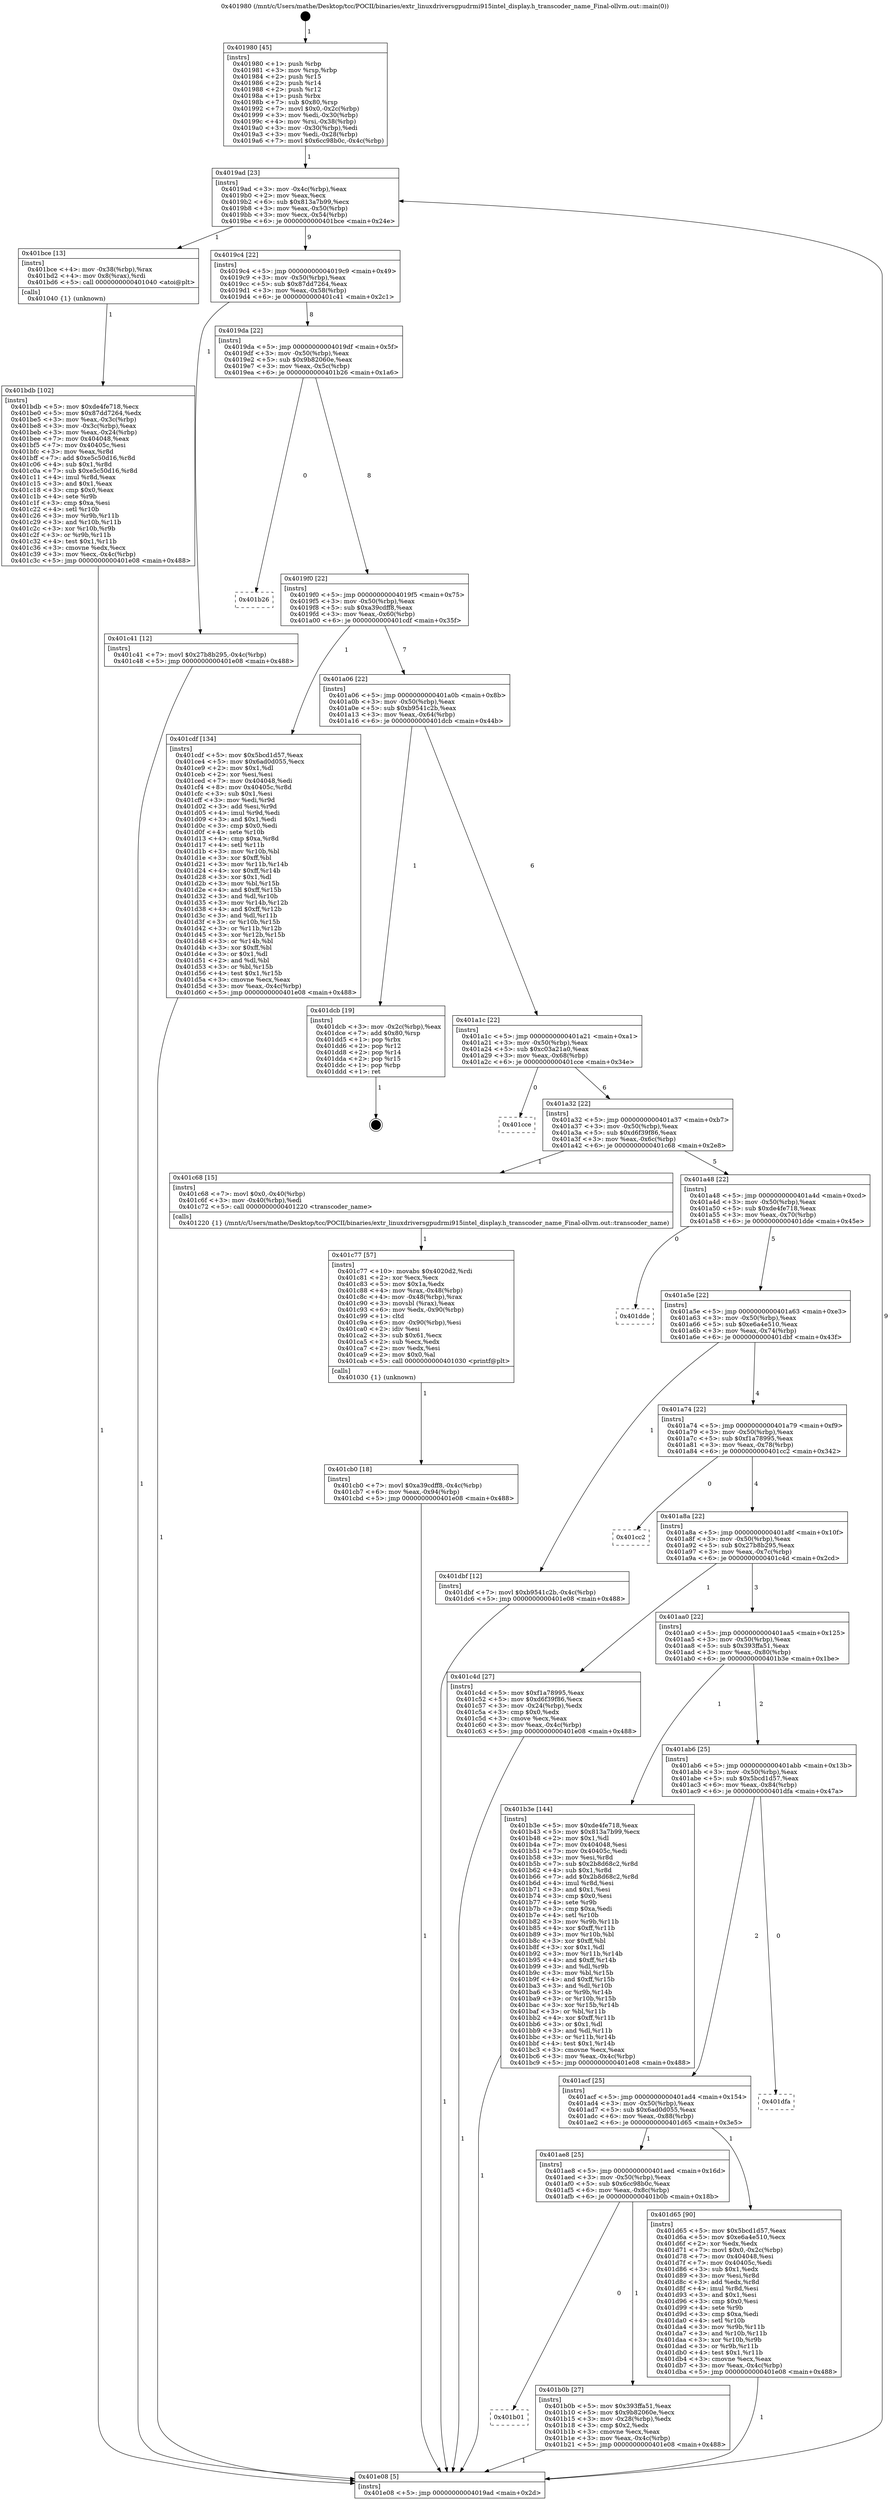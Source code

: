 digraph "0x401980" {
  label = "0x401980 (/mnt/c/Users/mathe/Desktop/tcc/POCII/binaries/extr_linuxdriversgpudrmi915intel_display.h_transcoder_name_Final-ollvm.out::main(0))"
  labelloc = "t"
  node[shape=record]

  Entry [label="",width=0.3,height=0.3,shape=circle,fillcolor=black,style=filled]
  "0x4019ad" [label="{
     0x4019ad [23]\l
     | [instrs]\l
     &nbsp;&nbsp;0x4019ad \<+3\>: mov -0x4c(%rbp),%eax\l
     &nbsp;&nbsp;0x4019b0 \<+2\>: mov %eax,%ecx\l
     &nbsp;&nbsp;0x4019b2 \<+6\>: sub $0x813a7b99,%ecx\l
     &nbsp;&nbsp;0x4019b8 \<+3\>: mov %eax,-0x50(%rbp)\l
     &nbsp;&nbsp;0x4019bb \<+3\>: mov %ecx,-0x54(%rbp)\l
     &nbsp;&nbsp;0x4019be \<+6\>: je 0000000000401bce \<main+0x24e\>\l
  }"]
  "0x401bce" [label="{
     0x401bce [13]\l
     | [instrs]\l
     &nbsp;&nbsp;0x401bce \<+4\>: mov -0x38(%rbp),%rax\l
     &nbsp;&nbsp;0x401bd2 \<+4\>: mov 0x8(%rax),%rdi\l
     &nbsp;&nbsp;0x401bd6 \<+5\>: call 0000000000401040 \<atoi@plt\>\l
     | [calls]\l
     &nbsp;&nbsp;0x401040 \{1\} (unknown)\l
  }"]
  "0x4019c4" [label="{
     0x4019c4 [22]\l
     | [instrs]\l
     &nbsp;&nbsp;0x4019c4 \<+5\>: jmp 00000000004019c9 \<main+0x49\>\l
     &nbsp;&nbsp;0x4019c9 \<+3\>: mov -0x50(%rbp),%eax\l
     &nbsp;&nbsp;0x4019cc \<+5\>: sub $0x87dd7264,%eax\l
     &nbsp;&nbsp;0x4019d1 \<+3\>: mov %eax,-0x58(%rbp)\l
     &nbsp;&nbsp;0x4019d4 \<+6\>: je 0000000000401c41 \<main+0x2c1\>\l
  }"]
  Exit [label="",width=0.3,height=0.3,shape=circle,fillcolor=black,style=filled,peripheries=2]
  "0x401c41" [label="{
     0x401c41 [12]\l
     | [instrs]\l
     &nbsp;&nbsp;0x401c41 \<+7\>: movl $0x27b8b295,-0x4c(%rbp)\l
     &nbsp;&nbsp;0x401c48 \<+5\>: jmp 0000000000401e08 \<main+0x488\>\l
  }"]
  "0x4019da" [label="{
     0x4019da [22]\l
     | [instrs]\l
     &nbsp;&nbsp;0x4019da \<+5\>: jmp 00000000004019df \<main+0x5f\>\l
     &nbsp;&nbsp;0x4019df \<+3\>: mov -0x50(%rbp),%eax\l
     &nbsp;&nbsp;0x4019e2 \<+5\>: sub $0x9b82060e,%eax\l
     &nbsp;&nbsp;0x4019e7 \<+3\>: mov %eax,-0x5c(%rbp)\l
     &nbsp;&nbsp;0x4019ea \<+6\>: je 0000000000401b26 \<main+0x1a6\>\l
  }"]
  "0x401cb0" [label="{
     0x401cb0 [18]\l
     | [instrs]\l
     &nbsp;&nbsp;0x401cb0 \<+7\>: movl $0xa39cdff8,-0x4c(%rbp)\l
     &nbsp;&nbsp;0x401cb7 \<+6\>: mov %eax,-0x94(%rbp)\l
     &nbsp;&nbsp;0x401cbd \<+5\>: jmp 0000000000401e08 \<main+0x488\>\l
  }"]
  "0x401b26" [label="{
     0x401b26\l
  }", style=dashed]
  "0x4019f0" [label="{
     0x4019f0 [22]\l
     | [instrs]\l
     &nbsp;&nbsp;0x4019f0 \<+5\>: jmp 00000000004019f5 \<main+0x75\>\l
     &nbsp;&nbsp;0x4019f5 \<+3\>: mov -0x50(%rbp),%eax\l
     &nbsp;&nbsp;0x4019f8 \<+5\>: sub $0xa39cdff8,%eax\l
     &nbsp;&nbsp;0x4019fd \<+3\>: mov %eax,-0x60(%rbp)\l
     &nbsp;&nbsp;0x401a00 \<+6\>: je 0000000000401cdf \<main+0x35f\>\l
  }"]
  "0x401c77" [label="{
     0x401c77 [57]\l
     | [instrs]\l
     &nbsp;&nbsp;0x401c77 \<+10\>: movabs $0x4020d2,%rdi\l
     &nbsp;&nbsp;0x401c81 \<+2\>: xor %ecx,%ecx\l
     &nbsp;&nbsp;0x401c83 \<+5\>: mov $0x1a,%edx\l
     &nbsp;&nbsp;0x401c88 \<+4\>: mov %rax,-0x48(%rbp)\l
     &nbsp;&nbsp;0x401c8c \<+4\>: mov -0x48(%rbp),%rax\l
     &nbsp;&nbsp;0x401c90 \<+3\>: movsbl (%rax),%eax\l
     &nbsp;&nbsp;0x401c93 \<+6\>: mov %edx,-0x90(%rbp)\l
     &nbsp;&nbsp;0x401c99 \<+1\>: cltd\l
     &nbsp;&nbsp;0x401c9a \<+6\>: mov -0x90(%rbp),%esi\l
     &nbsp;&nbsp;0x401ca0 \<+2\>: idiv %esi\l
     &nbsp;&nbsp;0x401ca2 \<+3\>: sub $0x61,%ecx\l
     &nbsp;&nbsp;0x401ca5 \<+2\>: sub %ecx,%edx\l
     &nbsp;&nbsp;0x401ca7 \<+2\>: mov %edx,%esi\l
     &nbsp;&nbsp;0x401ca9 \<+2\>: mov $0x0,%al\l
     &nbsp;&nbsp;0x401cab \<+5\>: call 0000000000401030 \<printf@plt\>\l
     | [calls]\l
     &nbsp;&nbsp;0x401030 \{1\} (unknown)\l
  }"]
  "0x401cdf" [label="{
     0x401cdf [134]\l
     | [instrs]\l
     &nbsp;&nbsp;0x401cdf \<+5\>: mov $0x5bcd1d57,%eax\l
     &nbsp;&nbsp;0x401ce4 \<+5\>: mov $0x6ad0d055,%ecx\l
     &nbsp;&nbsp;0x401ce9 \<+2\>: mov $0x1,%dl\l
     &nbsp;&nbsp;0x401ceb \<+2\>: xor %esi,%esi\l
     &nbsp;&nbsp;0x401ced \<+7\>: mov 0x404048,%edi\l
     &nbsp;&nbsp;0x401cf4 \<+8\>: mov 0x40405c,%r8d\l
     &nbsp;&nbsp;0x401cfc \<+3\>: sub $0x1,%esi\l
     &nbsp;&nbsp;0x401cff \<+3\>: mov %edi,%r9d\l
     &nbsp;&nbsp;0x401d02 \<+3\>: add %esi,%r9d\l
     &nbsp;&nbsp;0x401d05 \<+4\>: imul %r9d,%edi\l
     &nbsp;&nbsp;0x401d09 \<+3\>: and $0x1,%edi\l
     &nbsp;&nbsp;0x401d0c \<+3\>: cmp $0x0,%edi\l
     &nbsp;&nbsp;0x401d0f \<+4\>: sete %r10b\l
     &nbsp;&nbsp;0x401d13 \<+4\>: cmp $0xa,%r8d\l
     &nbsp;&nbsp;0x401d17 \<+4\>: setl %r11b\l
     &nbsp;&nbsp;0x401d1b \<+3\>: mov %r10b,%bl\l
     &nbsp;&nbsp;0x401d1e \<+3\>: xor $0xff,%bl\l
     &nbsp;&nbsp;0x401d21 \<+3\>: mov %r11b,%r14b\l
     &nbsp;&nbsp;0x401d24 \<+4\>: xor $0xff,%r14b\l
     &nbsp;&nbsp;0x401d28 \<+3\>: xor $0x1,%dl\l
     &nbsp;&nbsp;0x401d2b \<+3\>: mov %bl,%r15b\l
     &nbsp;&nbsp;0x401d2e \<+4\>: and $0xff,%r15b\l
     &nbsp;&nbsp;0x401d32 \<+3\>: and %dl,%r10b\l
     &nbsp;&nbsp;0x401d35 \<+3\>: mov %r14b,%r12b\l
     &nbsp;&nbsp;0x401d38 \<+4\>: and $0xff,%r12b\l
     &nbsp;&nbsp;0x401d3c \<+3\>: and %dl,%r11b\l
     &nbsp;&nbsp;0x401d3f \<+3\>: or %r10b,%r15b\l
     &nbsp;&nbsp;0x401d42 \<+3\>: or %r11b,%r12b\l
     &nbsp;&nbsp;0x401d45 \<+3\>: xor %r12b,%r15b\l
     &nbsp;&nbsp;0x401d48 \<+3\>: or %r14b,%bl\l
     &nbsp;&nbsp;0x401d4b \<+3\>: xor $0xff,%bl\l
     &nbsp;&nbsp;0x401d4e \<+3\>: or $0x1,%dl\l
     &nbsp;&nbsp;0x401d51 \<+2\>: and %dl,%bl\l
     &nbsp;&nbsp;0x401d53 \<+3\>: or %bl,%r15b\l
     &nbsp;&nbsp;0x401d56 \<+4\>: test $0x1,%r15b\l
     &nbsp;&nbsp;0x401d5a \<+3\>: cmovne %ecx,%eax\l
     &nbsp;&nbsp;0x401d5d \<+3\>: mov %eax,-0x4c(%rbp)\l
     &nbsp;&nbsp;0x401d60 \<+5\>: jmp 0000000000401e08 \<main+0x488\>\l
  }"]
  "0x401a06" [label="{
     0x401a06 [22]\l
     | [instrs]\l
     &nbsp;&nbsp;0x401a06 \<+5\>: jmp 0000000000401a0b \<main+0x8b\>\l
     &nbsp;&nbsp;0x401a0b \<+3\>: mov -0x50(%rbp),%eax\l
     &nbsp;&nbsp;0x401a0e \<+5\>: sub $0xb9541c2b,%eax\l
     &nbsp;&nbsp;0x401a13 \<+3\>: mov %eax,-0x64(%rbp)\l
     &nbsp;&nbsp;0x401a16 \<+6\>: je 0000000000401dcb \<main+0x44b\>\l
  }"]
  "0x401bdb" [label="{
     0x401bdb [102]\l
     | [instrs]\l
     &nbsp;&nbsp;0x401bdb \<+5\>: mov $0xde4fe718,%ecx\l
     &nbsp;&nbsp;0x401be0 \<+5\>: mov $0x87dd7264,%edx\l
     &nbsp;&nbsp;0x401be5 \<+3\>: mov %eax,-0x3c(%rbp)\l
     &nbsp;&nbsp;0x401be8 \<+3\>: mov -0x3c(%rbp),%eax\l
     &nbsp;&nbsp;0x401beb \<+3\>: mov %eax,-0x24(%rbp)\l
     &nbsp;&nbsp;0x401bee \<+7\>: mov 0x404048,%eax\l
     &nbsp;&nbsp;0x401bf5 \<+7\>: mov 0x40405c,%esi\l
     &nbsp;&nbsp;0x401bfc \<+3\>: mov %eax,%r8d\l
     &nbsp;&nbsp;0x401bff \<+7\>: add $0xe5c50d16,%r8d\l
     &nbsp;&nbsp;0x401c06 \<+4\>: sub $0x1,%r8d\l
     &nbsp;&nbsp;0x401c0a \<+7\>: sub $0xe5c50d16,%r8d\l
     &nbsp;&nbsp;0x401c11 \<+4\>: imul %r8d,%eax\l
     &nbsp;&nbsp;0x401c15 \<+3\>: and $0x1,%eax\l
     &nbsp;&nbsp;0x401c18 \<+3\>: cmp $0x0,%eax\l
     &nbsp;&nbsp;0x401c1b \<+4\>: sete %r9b\l
     &nbsp;&nbsp;0x401c1f \<+3\>: cmp $0xa,%esi\l
     &nbsp;&nbsp;0x401c22 \<+4\>: setl %r10b\l
     &nbsp;&nbsp;0x401c26 \<+3\>: mov %r9b,%r11b\l
     &nbsp;&nbsp;0x401c29 \<+3\>: and %r10b,%r11b\l
     &nbsp;&nbsp;0x401c2c \<+3\>: xor %r10b,%r9b\l
     &nbsp;&nbsp;0x401c2f \<+3\>: or %r9b,%r11b\l
     &nbsp;&nbsp;0x401c32 \<+4\>: test $0x1,%r11b\l
     &nbsp;&nbsp;0x401c36 \<+3\>: cmovne %edx,%ecx\l
     &nbsp;&nbsp;0x401c39 \<+3\>: mov %ecx,-0x4c(%rbp)\l
     &nbsp;&nbsp;0x401c3c \<+5\>: jmp 0000000000401e08 \<main+0x488\>\l
  }"]
  "0x401dcb" [label="{
     0x401dcb [19]\l
     | [instrs]\l
     &nbsp;&nbsp;0x401dcb \<+3\>: mov -0x2c(%rbp),%eax\l
     &nbsp;&nbsp;0x401dce \<+7\>: add $0x80,%rsp\l
     &nbsp;&nbsp;0x401dd5 \<+1\>: pop %rbx\l
     &nbsp;&nbsp;0x401dd6 \<+2\>: pop %r12\l
     &nbsp;&nbsp;0x401dd8 \<+2\>: pop %r14\l
     &nbsp;&nbsp;0x401dda \<+2\>: pop %r15\l
     &nbsp;&nbsp;0x401ddc \<+1\>: pop %rbp\l
     &nbsp;&nbsp;0x401ddd \<+1\>: ret\l
  }"]
  "0x401a1c" [label="{
     0x401a1c [22]\l
     | [instrs]\l
     &nbsp;&nbsp;0x401a1c \<+5\>: jmp 0000000000401a21 \<main+0xa1\>\l
     &nbsp;&nbsp;0x401a21 \<+3\>: mov -0x50(%rbp),%eax\l
     &nbsp;&nbsp;0x401a24 \<+5\>: sub $0xc03a21a0,%eax\l
     &nbsp;&nbsp;0x401a29 \<+3\>: mov %eax,-0x68(%rbp)\l
     &nbsp;&nbsp;0x401a2c \<+6\>: je 0000000000401cce \<main+0x34e\>\l
  }"]
  "0x401980" [label="{
     0x401980 [45]\l
     | [instrs]\l
     &nbsp;&nbsp;0x401980 \<+1\>: push %rbp\l
     &nbsp;&nbsp;0x401981 \<+3\>: mov %rsp,%rbp\l
     &nbsp;&nbsp;0x401984 \<+2\>: push %r15\l
     &nbsp;&nbsp;0x401986 \<+2\>: push %r14\l
     &nbsp;&nbsp;0x401988 \<+2\>: push %r12\l
     &nbsp;&nbsp;0x40198a \<+1\>: push %rbx\l
     &nbsp;&nbsp;0x40198b \<+7\>: sub $0x80,%rsp\l
     &nbsp;&nbsp;0x401992 \<+7\>: movl $0x0,-0x2c(%rbp)\l
     &nbsp;&nbsp;0x401999 \<+3\>: mov %edi,-0x30(%rbp)\l
     &nbsp;&nbsp;0x40199c \<+4\>: mov %rsi,-0x38(%rbp)\l
     &nbsp;&nbsp;0x4019a0 \<+3\>: mov -0x30(%rbp),%edi\l
     &nbsp;&nbsp;0x4019a3 \<+3\>: mov %edi,-0x28(%rbp)\l
     &nbsp;&nbsp;0x4019a6 \<+7\>: movl $0x6cc98b0c,-0x4c(%rbp)\l
  }"]
  "0x401cce" [label="{
     0x401cce\l
  }", style=dashed]
  "0x401a32" [label="{
     0x401a32 [22]\l
     | [instrs]\l
     &nbsp;&nbsp;0x401a32 \<+5\>: jmp 0000000000401a37 \<main+0xb7\>\l
     &nbsp;&nbsp;0x401a37 \<+3\>: mov -0x50(%rbp),%eax\l
     &nbsp;&nbsp;0x401a3a \<+5\>: sub $0xd6f39f86,%eax\l
     &nbsp;&nbsp;0x401a3f \<+3\>: mov %eax,-0x6c(%rbp)\l
     &nbsp;&nbsp;0x401a42 \<+6\>: je 0000000000401c68 \<main+0x2e8\>\l
  }"]
  "0x401e08" [label="{
     0x401e08 [5]\l
     | [instrs]\l
     &nbsp;&nbsp;0x401e08 \<+5\>: jmp 00000000004019ad \<main+0x2d\>\l
  }"]
  "0x401c68" [label="{
     0x401c68 [15]\l
     | [instrs]\l
     &nbsp;&nbsp;0x401c68 \<+7\>: movl $0x0,-0x40(%rbp)\l
     &nbsp;&nbsp;0x401c6f \<+3\>: mov -0x40(%rbp),%edi\l
     &nbsp;&nbsp;0x401c72 \<+5\>: call 0000000000401220 \<transcoder_name\>\l
     | [calls]\l
     &nbsp;&nbsp;0x401220 \{1\} (/mnt/c/Users/mathe/Desktop/tcc/POCII/binaries/extr_linuxdriversgpudrmi915intel_display.h_transcoder_name_Final-ollvm.out::transcoder_name)\l
  }"]
  "0x401a48" [label="{
     0x401a48 [22]\l
     | [instrs]\l
     &nbsp;&nbsp;0x401a48 \<+5\>: jmp 0000000000401a4d \<main+0xcd\>\l
     &nbsp;&nbsp;0x401a4d \<+3\>: mov -0x50(%rbp),%eax\l
     &nbsp;&nbsp;0x401a50 \<+5\>: sub $0xde4fe718,%eax\l
     &nbsp;&nbsp;0x401a55 \<+3\>: mov %eax,-0x70(%rbp)\l
     &nbsp;&nbsp;0x401a58 \<+6\>: je 0000000000401dde \<main+0x45e\>\l
  }"]
  "0x401b01" [label="{
     0x401b01\l
  }", style=dashed]
  "0x401dde" [label="{
     0x401dde\l
  }", style=dashed]
  "0x401a5e" [label="{
     0x401a5e [22]\l
     | [instrs]\l
     &nbsp;&nbsp;0x401a5e \<+5\>: jmp 0000000000401a63 \<main+0xe3\>\l
     &nbsp;&nbsp;0x401a63 \<+3\>: mov -0x50(%rbp),%eax\l
     &nbsp;&nbsp;0x401a66 \<+5\>: sub $0xe6a4e510,%eax\l
     &nbsp;&nbsp;0x401a6b \<+3\>: mov %eax,-0x74(%rbp)\l
     &nbsp;&nbsp;0x401a6e \<+6\>: je 0000000000401dbf \<main+0x43f\>\l
  }"]
  "0x401b0b" [label="{
     0x401b0b [27]\l
     | [instrs]\l
     &nbsp;&nbsp;0x401b0b \<+5\>: mov $0x393ffa51,%eax\l
     &nbsp;&nbsp;0x401b10 \<+5\>: mov $0x9b82060e,%ecx\l
     &nbsp;&nbsp;0x401b15 \<+3\>: mov -0x28(%rbp),%edx\l
     &nbsp;&nbsp;0x401b18 \<+3\>: cmp $0x2,%edx\l
     &nbsp;&nbsp;0x401b1b \<+3\>: cmovne %ecx,%eax\l
     &nbsp;&nbsp;0x401b1e \<+3\>: mov %eax,-0x4c(%rbp)\l
     &nbsp;&nbsp;0x401b21 \<+5\>: jmp 0000000000401e08 \<main+0x488\>\l
  }"]
  "0x401dbf" [label="{
     0x401dbf [12]\l
     | [instrs]\l
     &nbsp;&nbsp;0x401dbf \<+7\>: movl $0xb9541c2b,-0x4c(%rbp)\l
     &nbsp;&nbsp;0x401dc6 \<+5\>: jmp 0000000000401e08 \<main+0x488\>\l
  }"]
  "0x401a74" [label="{
     0x401a74 [22]\l
     | [instrs]\l
     &nbsp;&nbsp;0x401a74 \<+5\>: jmp 0000000000401a79 \<main+0xf9\>\l
     &nbsp;&nbsp;0x401a79 \<+3\>: mov -0x50(%rbp),%eax\l
     &nbsp;&nbsp;0x401a7c \<+5\>: sub $0xf1a78995,%eax\l
     &nbsp;&nbsp;0x401a81 \<+3\>: mov %eax,-0x78(%rbp)\l
     &nbsp;&nbsp;0x401a84 \<+6\>: je 0000000000401cc2 \<main+0x342\>\l
  }"]
  "0x401ae8" [label="{
     0x401ae8 [25]\l
     | [instrs]\l
     &nbsp;&nbsp;0x401ae8 \<+5\>: jmp 0000000000401aed \<main+0x16d\>\l
     &nbsp;&nbsp;0x401aed \<+3\>: mov -0x50(%rbp),%eax\l
     &nbsp;&nbsp;0x401af0 \<+5\>: sub $0x6cc98b0c,%eax\l
     &nbsp;&nbsp;0x401af5 \<+6\>: mov %eax,-0x8c(%rbp)\l
     &nbsp;&nbsp;0x401afb \<+6\>: je 0000000000401b0b \<main+0x18b\>\l
  }"]
  "0x401cc2" [label="{
     0x401cc2\l
  }", style=dashed]
  "0x401a8a" [label="{
     0x401a8a [22]\l
     | [instrs]\l
     &nbsp;&nbsp;0x401a8a \<+5\>: jmp 0000000000401a8f \<main+0x10f\>\l
     &nbsp;&nbsp;0x401a8f \<+3\>: mov -0x50(%rbp),%eax\l
     &nbsp;&nbsp;0x401a92 \<+5\>: sub $0x27b8b295,%eax\l
     &nbsp;&nbsp;0x401a97 \<+3\>: mov %eax,-0x7c(%rbp)\l
     &nbsp;&nbsp;0x401a9a \<+6\>: je 0000000000401c4d \<main+0x2cd\>\l
  }"]
  "0x401d65" [label="{
     0x401d65 [90]\l
     | [instrs]\l
     &nbsp;&nbsp;0x401d65 \<+5\>: mov $0x5bcd1d57,%eax\l
     &nbsp;&nbsp;0x401d6a \<+5\>: mov $0xe6a4e510,%ecx\l
     &nbsp;&nbsp;0x401d6f \<+2\>: xor %edx,%edx\l
     &nbsp;&nbsp;0x401d71 \<+7\>: movl $0x0,-0x2c(%rbp)\l
     &nbsp;&nbsp;0x401d78 \<+7\>: mov 0x404048,%esi\l
     &nbsp;&nbsp;0x401d7f \<+7\>: mov 0x40405c,%edi\l
     &nbsp;&nbsp;0x401d86 \<+3\>: sub $0x1,%edx\l
     &nbsp;&nbsp;0x401d89 \<+3\>: mov %esi,%r8d\l
     &nbsp;&nbsp;0x401d8c \<+3\>: add %edx,%r8d\l
     &nbsp;&nbsp;0x401d8f \<+4\>: imul %r8d,%esi\l
     &nbsp;&nbsp;0x401d93 \<+3\>: and $0x1,%esi\l
     &nbsp;&nbsp;0x401d96 \<+3\>: cmp $0x0,%esi\l
     &nbsp;&nbsp;0x401d99 \<+4\>: sete %r9b\l
     &nbsp;&nbsp;0x401d9d \<+3\>: cmp $0xa,%edi\l
     &nbsp;&nbsp;0x401da0 \<+4\>: setl %r10b\l
     &nbsp;&nbsp;0x401da4 \<+3\>: mov %r9b,%r11b\l
     &nbsp;&nbsp;0x401da7 \<+3\>: and %r10b,%r11b\l
     &nbsp;&nbsp;0x401daa \<+3\>: xor %r10b,%r9b\l
     &nbsp;&nbsp;0x401dad \<+3\>: or %r9b,%r11b\l
     &nbsp;&nbsp;0x401db0 \<+4\>: test $0x1,%r11b\l
     &nbsp;&nbsp;0x401db4 \<+3\>: cmovne %ecx,%eax\l
     &nbsp;&nbsp;0x401db7 \<+3\>: mov %eax,-0x4c(%rbp)\l
     &nbsp;&nbsp;0x401dba \<+5\>: jmp 0000000000401e08 \<main+0x488\>\l
  }"]
  "0x401c4d" [label="{
     0x401c4d [27]\l
     | [instrs]\l
     &nbsp;&nbsp;0x401c4d \<+5\>: mov $0xf1a78995,%eax\l
     &nbsp;&nbsp;0x401c52 \<+5\>: mov $0xd6f39f86,%ecx\l
     &nbsp;&nbsp;0x401c57 \<+3\>: mov -0x24(%rbp),%edx\l
     &nbsp;&nbsp;0x401c5a \<+3\>: cmp $0x0,%edx\l
     &nbsp;&nbsp;0x401c5d \<+3\>: cmove %ecx,%eax\l
     &nbsp;&nbsp;0x401c60 \<+3\>: mov %eax,-0x4c(%rbp)\l
     &nbsp;&nbsp;0x401c63 \<+5\>: jmp 0000000000401e08 \<main+0x488\>\l
  }"]
  "0x401aa0" [label="{
     0x401aa0 [22]\l
     | [instrs]\l
     &nbsp;&nbsp;0x401aa0 \<+5\>: jmp 0000000000401aa5 \<main+0x125\>\l
     &nbsp;&nbsp;0x401aa5 \<+3\>: mov -0x50(%rbp),%eax\l
     &nbsp;&nbsp;0x401aa8 \<+5\>: sub $0x393ffa51,%eax\l
     &nbsp;&nbsp;0x401aad \<+3\>: mov %eax,-0x80(%rbp)\l
     &nbsp;&nbsp;0x401ab0 \<+6\>: je 0000000000401b3e \<main+0x1be\>\l
  }"]
  "0x401acf" [label="{
     0x401acf [25]\l
     | [instrs]\l
     &nbsp;&nbsp;0x401acf \<+5\>: jmp 0000000000401ad4 \<main+0x154\>\l
     &nbsp;&nbsp;0x401ad4 \<+3\>: mov -0x50(%rbp),%eax\l
     &nbsp;&nbsp;0x401ad7 \<+5\>: sub $0x6ad0d055,%eax\l
     &nbsp;&nbsp;0x401adc \<+6\>: mov %eax,-0x88(%rbp)\l
     &nbsp;&nbsp;0x401ae2 \<+6\>: je 0000000000401d65 \<main+0x3e5\>\l
  }"]
  "0x401b3e" [label="{
     0x401b3e [144]\l
     | [instrs]\l
     &nbsp;&nbsp;0x401b3e \<+5\>: mov $0xde4fe718,%eax\l
     &nbsp;&nbsp;0x401b43 \<+5\>: mov $0x813a7b99,%ecx\l
     &nbsp;&nbsp;0x401b48 \<+2\>: mov $0x1,%dl\l
     &nbsp;&nbsp;0x401b4a \<+7\>: mov 0x404048,%esi\l
     &nbsp;&nbsp;0x401b51 \<+7\>: mov 0x40405c,%edi\l
     &nbsp;&nbsp;0x401b58 \<+3\>: mov %esi,%r8d\l
     &nbsp;&nbsp;0x401b5b \<+7\>: sub $0x2b8d68c2,%r8d\l
     &nbsp;&nbsp;0x401b62 \<+4\>: sub $0x1,%r8d\l
     &nbsp;&nbsp;0x401b66 \<+7\>: add $0x2b8d68c2,%r8d\l
     &nbsp;&nbsp;0x401b6d \<+4\>: imul %r8d,%esi\l
     &nbsp;&nbsp;0x401b71 \<+3\>: and $0x1,%esi\l
     &nbsp;&nbsp;0x401b74 \<+3\>: cmp $0x0,%esi\l
     &nbsp;&nbsp;0x401b77 \<+4\>: sete %r9b\l
     &nbsp;&nbsp;0x401b7b \<+3\>: cmp $0xa,%edi\l
     &nbsp;&nbsp;0x401b7e \<+4\>: setl %r10b\l
     &nbsp;&nbsp;0x401b82 \<+3\>: mov %r9b,%r11b\l
     &nbsp;&nbsp;0x401b85 \<+4\>: xor $0xff,%r11b\l
     &nbsp;&nbsp;0x401b89 \<+3\>: mov %r10b,%bl\l
     &nbsp;&nbsp;0x401b8c \<+3\>: xor $0xff,%bl\l
     &nbsp;&nbsp;0x401b8f \<+3\>: xor $0x1,%dl\l
     &nbsp;&nbsp;0x401b92 \<+3\>: mov %r11b,%r14b\l
     &nbsp;&nbsp;0x401b95 \<+4\>: and $0xff,%r14b\l
     &nbsp;&nbsp;0x401b99 \<+3\>: and %dl,%r9b\l
     &nbsp;&nbsp;0x401b9c \<+3\>: mov %bl,%r15b\l
     &nbsp;&nbsp;0x401b9f \<+4\>: and $0xff,%r15b\l
     &nbsp;&nbsp;0x401ba3 \<+3\>: and %dl,%r10b\l
     &nbsp;&nbsp;0x401ba6 \<+3\>: or %r9b,%r14b\l
     &nbsp;&nbsp;0x401ba9 \<+3\>: or %r10b,%r15b\l
     &nbsp;&nbsp;0x401bac \<+3\>: xor %r15b,%r14b\l
     &nbsp;&nbsp;0x401baf \<+3\>: or %bl,%r11b\l
     &nbsp;&nbsp;0x401bb2 \<+4\>: xor $0xff,%r11b\l
     &nbsp;&nbsp;0x401bb6 \<+3\>: or $0x1,%dl\l
     &nbsp;&nbsp;0x401bb9 \<+3\>: and %dl,%r11b\l
     &nbsp;&nbsp;0x401bbc \<+3\>: or %r11b,%r14b\l
     &nbsp;&nbsp;0x401bbf \<+4\>: test $0x1,%r14b\l
     &nbsp;&nbsp;0x401bc3 \<+3\>: cmovne %ecx,%eax\l
     &nbsp;&nbsp;0x401bc6 \<+3\>: mov %eax,-0x4c(%rbp)\l
     &nbsp;&nbsp;0x401bc9 \<+5\>: jmp 0000000000401e08 \<main+0x488\>\l
  }"]
  "0x401ab6" [label="{
     0x401ab6 [25]\l
     | [instrs]\l
     &nbsp;&nbsp;0x401ab6 \<+5\>: jmp 0000000000401abb \<main+0x13b\>\l
     &nbsp;&nbsp;0x401abb \<+3\>: mov -0x50(%rbp),%eax\l
     &nbsp;&nbsp;0x401abe \<+5\>: sub $0x5bcd1d57,%eax\l
     &nbsp;&nbsp;0x401ac3 \<+6\>: mov %eax,-0x84(%rbp)\l
     &nbsp;&nbsp;0x401ac9 \<+6\>: je 0000000000401dfa \<main+0x47a\>\l
  }"]
  "0x401dfa" [label="{
     0x401dfa\l
  }", style=dashed]
  Entry -> "0x401980" [label=" 1"]
  "0x4019ad" -> "0x401bce" [label=" 1"]
  "0x4019ad" -> "0x4019c4" [label=" 9"]
  "0x401dcb" -> Exit [label=" 1"]
  "0x4019c4" -> "0x401c41" [label=" 1"]
  "0x4019c4" -> "0x4019da" [label=" 8"]
  "0x401dbf" -> "0x401e08" [label=" 1"]
  "0x4019da" -> "0x401b26" [label=" 0"]
  "0x4019da" -> "0x4019f0" [label=" 8"]
  "0x401d65" -> "0x401e08" [label=" 1"]
  "0x4019f0" -> "0x401cdf" [label=" 1"]
  "0x4019f0" -> "0x401a06" [label=" 7"]
  "0x401cdf" -> "0x401e08" [label=" 1"]
  "0x401a06" -> "0x401dcb" [label=" 1"]
  "0x401a06" -> "0x401a1c" [label=" 6"]
  "0x401cb0" -> "0x401e08" [label=" 1"]
  "0x401a1c" -> "0x401cce" [label=" 0"]
  "0x401a1c" -> "0x401a32" [label=" 6"]
  "0x401c77" -> "0x401cb0" [label=" 1"]
  "0x401a32" -> "0x401c68" [label=" 1"]
  "0x401a32" -> "0x401a48" [label=" 5"]
  "0x401c68" -> "0x401c77" [label=" 1"]
  "0x401a48" -> "0x401dde" [label=" 0"]
  "0x401a48" -> "0x401a5e" [label=" 5"]
  "0x401c4d" -> "0x401e08" [label=" 1"]
  "0x401a5e" -> "0x401dbf" [label=" 1"]
  "0x401a5e" -> "0x401a74" [label=" 4"]
  "0x401c41" -> "0x401e08" [label=" 1"]
  "0x401a74" -> "0x401cc2" [label=" 0"]
  "0x401a74" -> "0x401a8a" [label=" 4"]
  "0x401bce" -> "0x401bdb" [label=" 1"]
  "0x401a8a" -> "0x401c4d" [label=" 1"]
  "0x401a8a" -> "0x401aa0" [label=" 3"]
  "0x401b3e" -> "0x401e08" [label=" 1"]
  "0x401aa0" -> "0x401b3e" [label=" 1"]
  "0x401aa0" -> "0x401ab6" [label=" 2"]
  "0x401980" -> "0x4019ad" [label=" 1"]
  "0x401ab6" -> "0x401dfa" [label=" 0"]
  "0x401ab6" -> "0x401acf" [label=" 2"]
  "0x401e08" -> "0x4019ad" [label=" 9"]
  "0x401acf" -> "0x401d65" [label=" 1"]
  "0x401acf" -> "0x401ae8" [label=" 1"]
  "0x401bdb" -> "0x401e08" [label=" 1"]
  "0x401ae8" -> "0x401b0b" [label=" 1"]
  "0x401ae8" -> "0x401b01" [label=" 0"]
  "0x401b0b" -> "0x401e08" [label=" 1"]
}
